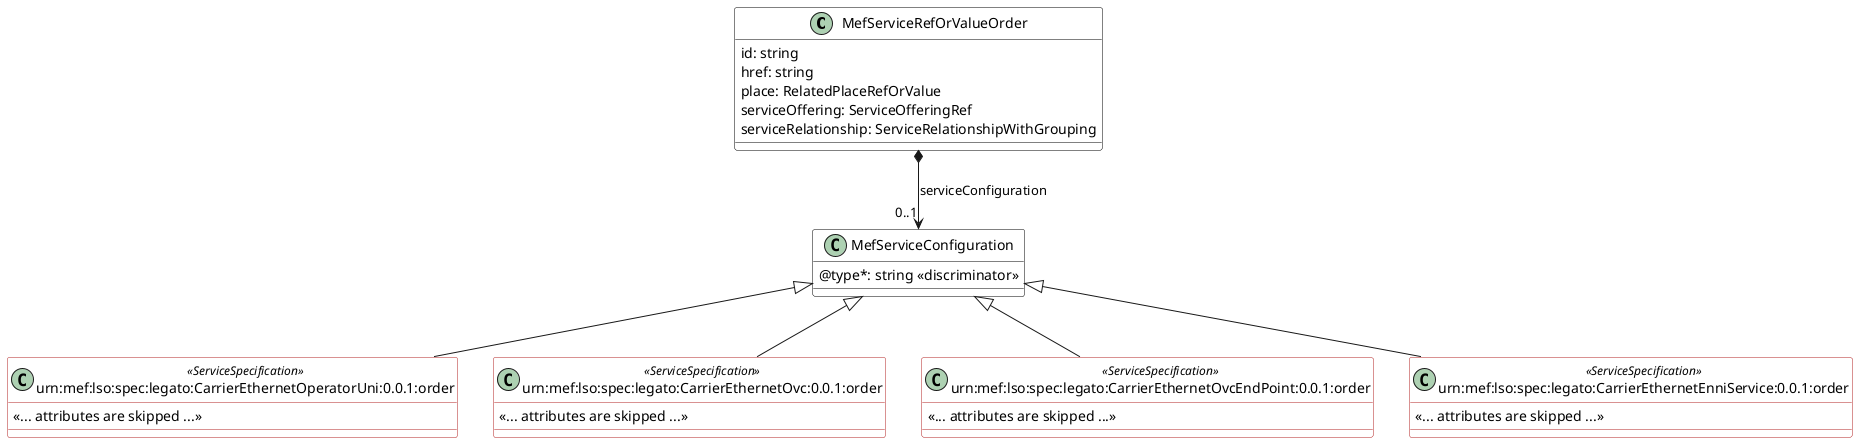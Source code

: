 @startuml
skinparam {
    ClassBackgroundColor White
    ClassBorderColor Black
    ClassBorderColor<<ServiceSpecification>> FireBrick
}
set namespaceSeparator none

class MefServiceRefOrValueOrder{

    id: string 
    href: string 
    place: RelatedPlaceRefOrValue
    serviceOffering: ServiceOfferingRef
    serviceRelationship: ServiceRelationshipWithGrouping
   
}


class MefServiceConfiguration {
    @type*: string <<discriminator>>
}


MefServiceRefOrValueOrder *-->"0..1" MefServiceConfiguration : serviceConfiguration

class urn:mef:lso:spec:legato:CarrierEthernetOperatorUni:0.0.1:order <<ServiceSpecification>> {

    <<... attributes are skipped ...>>
}
MefServiceConfiguration <|-- "urn:mef:lso:spec:legato:CarrierEthernetOperatorUni:0.0.1:order"


class urn:mef:lso:spec:legato:CarrierEthernetOvc:0.0.1:order <<ServiceSpecification>> {

    <<... attributes are skipped ...>>
}
MefServiceConfiguration <|-- "urn:mef:lso:spec:legato:CarrierEthernetOvc:0.0.1:order"

class urn:mef:lso:spec:legato:CarrierEthernetOvcEndPoint:0.0.1:order <<ServiceSpecification>> {

    <<... attributes are skipped ...>>
}
MefServiceConfiguration <|-- "urn:mef:lso:spec:legato:CarrierEthernetOvcEndPoint:0.0.1:order"

class urn:mef:lso:spec:legato:CarrierEthernetEnniService:0.0.1:order <<ServiceSpecification>> {

    <<... attributes are skipped ...>>
}
MefServiceConfiguration <|-- "urn:mef:lso:spec:legato:CarrierEthernetEnniService:0.0.1:order"


@enduml